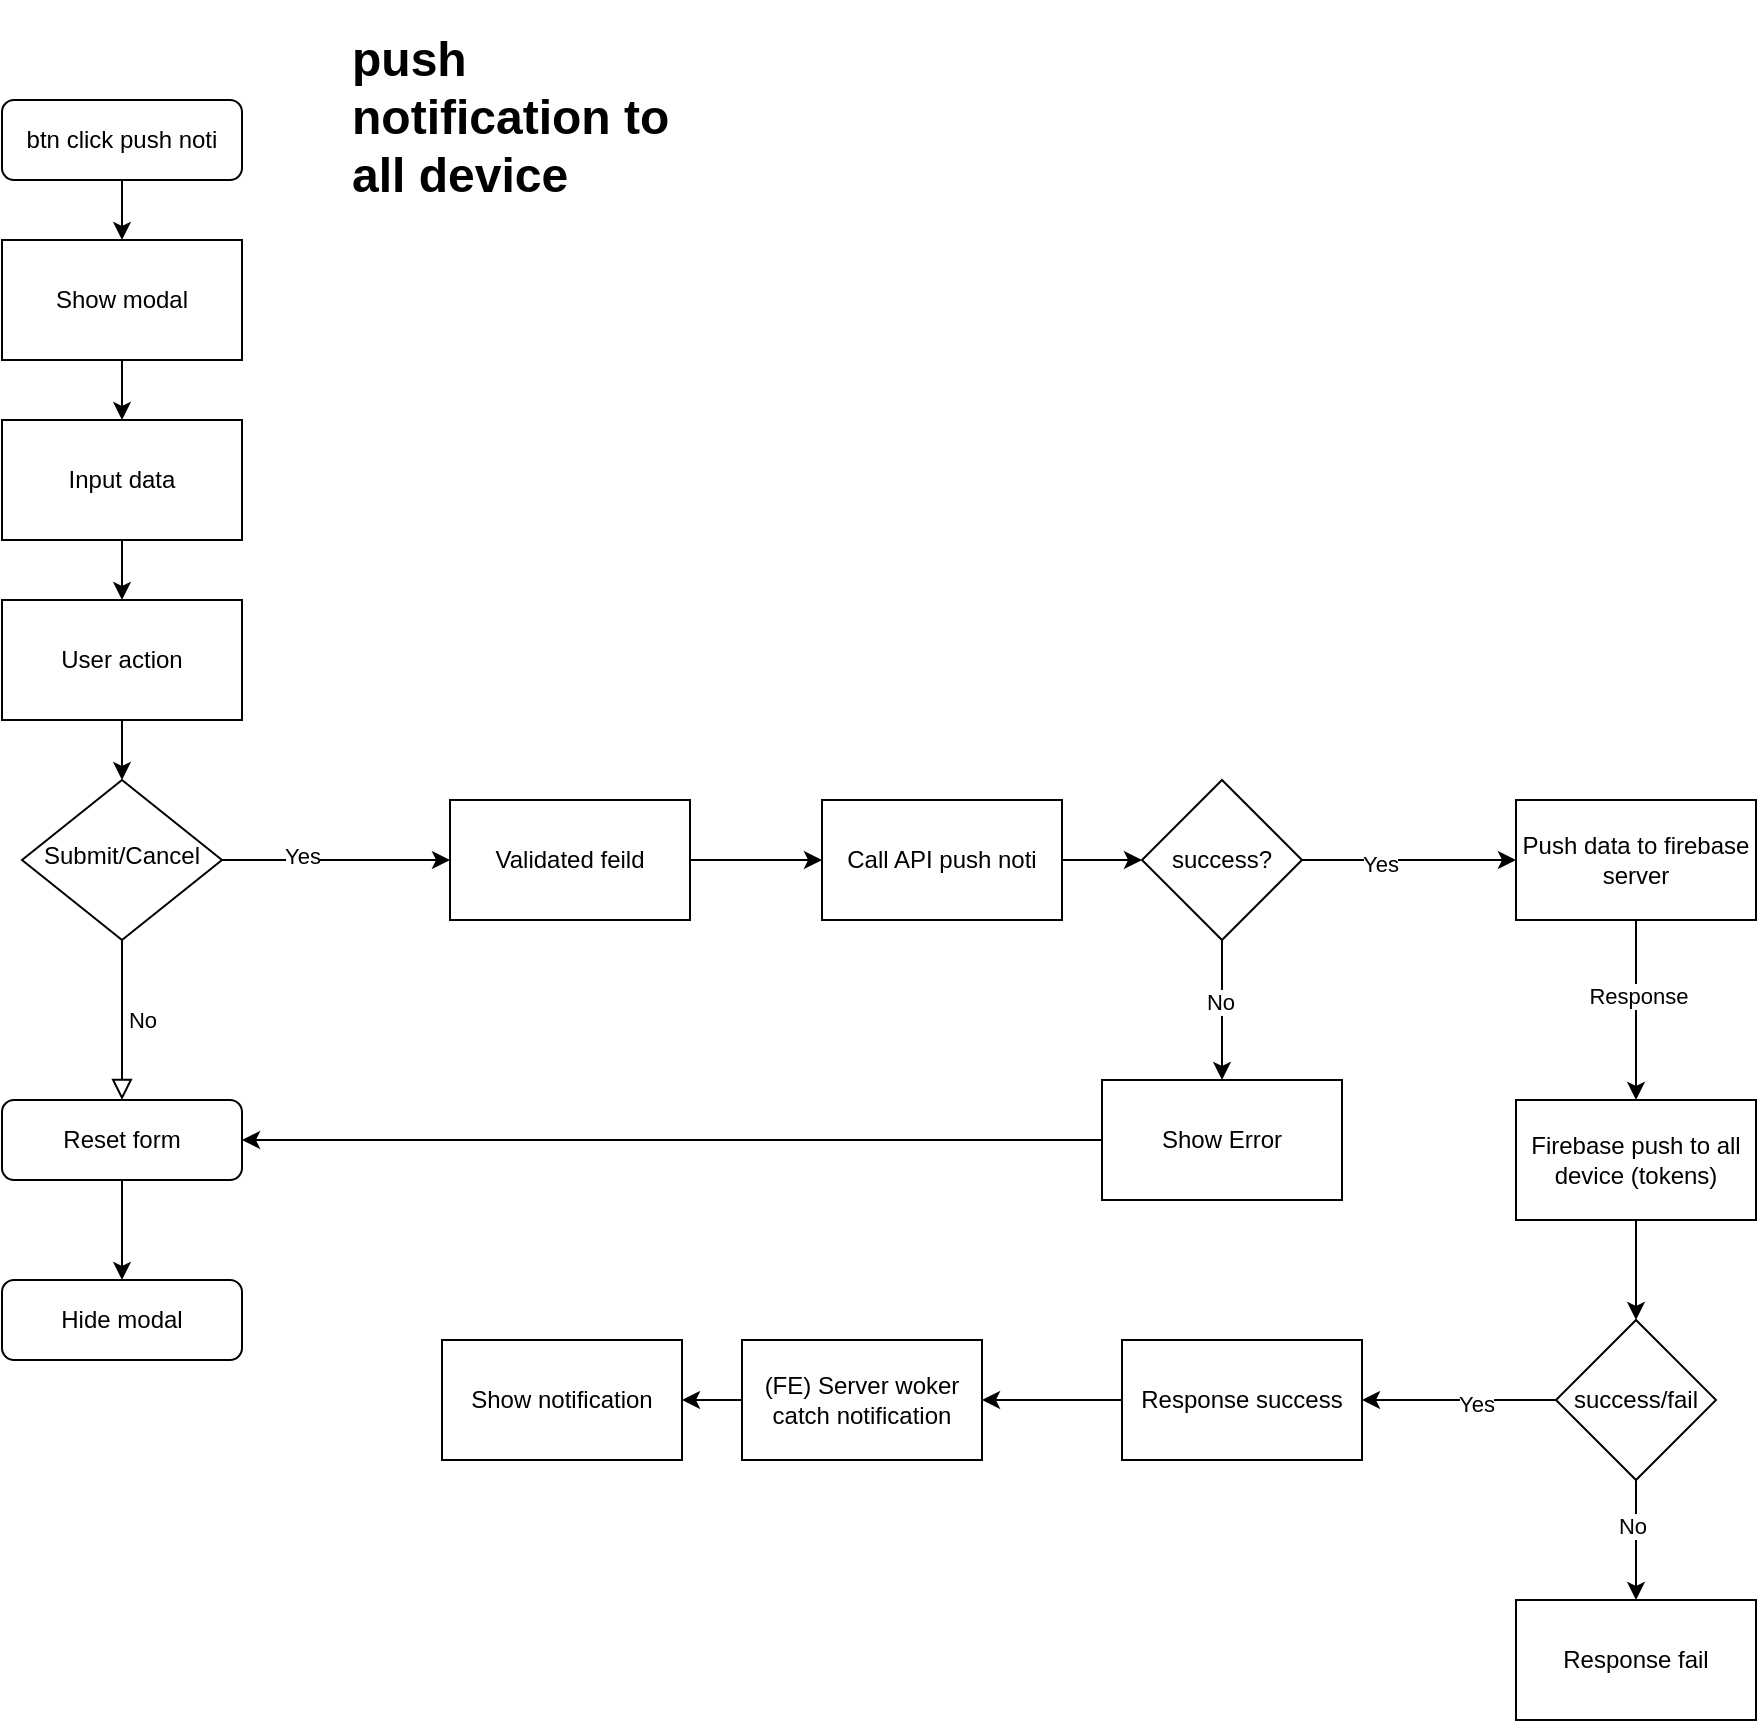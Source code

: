 <mxfile version="14.4.4" type="github">
  <diagram id="C5RBs43oDa-KdzZeNtuy" name="Page-1">
    <mxGraphModel dx="1422" dy="794" grid="1" gridSize="10" guides="1" tooltips="1" connect="1" arrows="1" fold="1" page="1" pageScale="1" pageWidth="827" pageHeight="1169" background="none" math="0" shadow="0">
      <root>
        <mxCell id="WIyWlLk6GJQsqaUBKTNV-0" />
        <mxCell id="WIyWlLk6GJQsqaUBKTNV-1" parent="WIyWlLk6GJQsqaUBKTNV-0" />
        <mxCell id="3GgUyswSTQB4f-KAUnW--2" value="" style="edgeStyle=orthogonalEdgeStyle;rounded=0;orthogonalLoop=1;jettySize=auto;html=1;" edge="1" parent="WIyWlLk6GJQsqaUBKTNV-1" source="WIyWlLk6GJQsqaUBKTNV-3" target="3GgUyswSTQB4f-KAUnW--1">
          <mxGeometry relative="1" as="geometry" />
        </mxCell>
        <mxCell id="WIyWlLk6GJQsqaUBKTNV-3" value="btn click push noti" style="rounded=1;whiteSpace=wrap;html=1;fontSize=12;glass=0;strokeWidth=1;shadow=0;" parent="WIyWlLk6GJQsqaUBKTNV-1" vertex="1">
          <mxGeometry x="70" y="60" width="120" height="40" as="geometry" />
        </mxCell>
        <mxCell id="WIyWlLk6GJQsqaUBKTNV-5" value="No" style="edgeStyle=orthogonalEdgeStyle;rounded=0;html=1;jettySize=auto;orthogonalLoop=1;fontSize=11;endArrow=block;endFill=0;endSize=8;strokeWidth=1;shadow=0;labelBackgroundColor=none;entryX=0.5;entryY=0;entryDx=0;entryDy=0;" parent="WIyWlLk6GJQsqaUBKTNV-1" source="WIyWlLk6GJQsqaUBKTNV-6" target="WIyWlLk6GJQsqaUBKTNV-7" edge="1">
          <mxGeometry y="10" relative="1" as="geometry">
            <mxPoint as="offset" />
            <mxPoint x="550" y="340" as="targetPoint" />
          </mxGeometry>
        </mxCell>
        <mxCell id="3GgUyswSTQB4f-KAUnW--45" value="" style="edgeStyle=orthogonalEdgeStyle;rounded=0;orthogonalLoop=1;jettySize=auto;html=1;" edge="1" parent="WIyWlLk6GJQsqaUBKTNV-1" source="WIyWlLk6GJQsqaUBKTNV-6" target="3GgUyswSTQB4f-KAUnW--13">
          <mxGeometry relative="1" as="geometry">
            <Array as="points">
              <mxPoint x="220" y="440" />
              <mxPoint x="220" y="440" />
            </Array>
          </mxGeometry>
        </mxCell>
        <mxCell id="3GgUyswSTQB4f-KAUnW--46" value="Yes" style="edgeLabel;html=1;align=center;verticalAlign=middle;resizable=0;points=[];" vertex="1" connectable="0" parent="3GgUyswSTQB4f-KAUnW--45">
          <mxGeometry x="-0.298" y="2" relative="1" as="geometry">
            <mxPoint as="offset" />
          </mxGeometry>
        </mxCell>
        <mxCell id="WIyWlLk6GJQsqaUBKTNV-6" value="Submit/Cancel" style="rhombus;whiteSpace=wrap;html=1;shadow=0;fontFamily=Helvetica;fontSize=12;align=center;strokeWidth=1;spacing=6;spacingTop=-4;" parent="WIyWlLk6GJQsqaUBKTNV-1" vertex="1">
          <mxGeometry x="80" y="400" width="100" height="80" as="geometry" />
        </mxCell>
        <mxCell id="3GgUyswSTQB4f-KAUnW--10" value="" style="edgeStyle=orthogonalEdgeStyle;rounded=0;orthogonalLoop=1;jettySize=auto;html=1;" edge="1" parent="WIyWlLk6GJQsqaUBKTNV-1" source="WIyWlLk6GJQsqaUBKTNV-7" target="3GgUyswSTQB4f-KAUnW--9">
          <mxGeometry relative="1" as="geometry" />
        </mxCell>
        <mxCell id="WIyWlLk6GJQsqaUBKTNV-7" value="Reset form" style="rounded=1;whiteSpace=wrap;html=1;fontSize=12;glass=0;strokeWidth=1;shadow=0;" parent="WIyWlLk6GJQsqaUBKTNV-1" vertex="1">
          <mxGeometry x="70" y="560" width="120" height="40" as="geometry" />
        </mxCell>
        <mxCell id="3GgUyswSTQB4f-KAUnW--5" value="" style="edgeStyle=orthogonalEdgeStyle;rounded=0;orthogonalLoop=1;jettySize=auto;html=1;" edge="1" parent="WIyWlLk6GJQsqaUBKTNV-1" source="3GgUyswSTQB4f-KAUnW--1" target="3GgUyswSTQB4f-KAUnW--4">
          <mxGeometry relative="1" as="geometry" />
        </mxCell>
        <mxCell id="3GgUyswSTQB4f-KAUnW--1" value="Show modal" style="rounded=0;whiteSpace=wrap;html=1;" vertex="1" parent="WIyWlLk6GJQsqaUBKTNV-1">
          <mxGeometry x="70" y="130" width="120" height="60" as="geometry" />
        </mxCell>
        <mxCell id="3GgUyswSTQB4f-KAUnW--7" value="" style="edgeStyle=orthogonalEdgeStyle;rounded=0;orthogonalLoop=1;jettySize=auto;html=1;" edge="1" parent="WIyWlLk6GJQsqaUBKTNV-1" source="3GgUyswSTQB4f-KAUnW--4" target="3GgUyswSTQB4f-KAUnW--6">
          <mxGeometry relative="1" as="geometry" />
        </mxCell>
        <mxCell id="3GgUyswSTQB4f-KAUnW--4" value="Input data" style="rounded=0;whiteSpace=wrap;html=1;" vertex="1" parent="WIyWlLk6GJQsqaUBKTNV-1">
          <mxGeometry x="70" y="220" width="120" height="60" as="geometry" />
        </mxCell>
        <mxCell id="3GgUyswSTQB4f-KAUnW--8" style="edgeStyle=orthogonalEdgeStyle;rounded=0;orthogonalLoop=1;jettySize=auto;html=1;" edge="1" parent="WIyWlLk6GJQsqaUBKTNV-1" source="3GgUyswSTQB4f-KAUnW--6" target="WIyWlLk6GJQsqaUBKTNV-6">
          <mxGeometry relative="1" as="geometry" />
        </mxCell>
        <mxCell id="3GgUyswSTQB4f-KAUnW--6" value="User action" style="rounded=0;whiteSpace=wrap;html=1;" vertex="1" parent="WIyWlLk6GJQsqaUBKTNV-1">
          <mxGeometry x="70" y="310" width="120" height="60" as="geometry" />
        </mxCell>
        <mxCell id="3GgUyswSTQB4f-KAUnW--9" value="Hide modal" style="rounded=1;whiteSpace=wrap;html=1;fontSize=12;glass=0;strokeWidth=1;shadow=0;" vertex="1" parent="WIyWlLk6GJQsqaUBKTNV-1">
          <mxGeometry x="70" y="650" width="120" height="40" as="geometry" />
        </mxCell>
        <mxCell id="3GgUyswSTQB4f-KAUnW--12" value="&lt;h1&gt;push notification to all device&lt;/h1&gt;&lt;div&gt;&lt;br&gt;&lt;/div&gt;" style="text;html=1;strokeColor=none;fillColor=none;spacing=5;spacingTop=-20;whiteSpace=wrap;overflow=hidden;rounded=0;" vertex="1" parent="WIyWlLk6GJQsqaUBKTNV-1">
          <mxGeometry x="240" y="20" width="190" height="120" as="geometry" />
        </mxCell>
        <mxCell id="3GgUyswSTQB4f-KAUnW--16" value="" style="edgeStyle=orthogonalEdgeStyle;rounded=0;orthogonalLoop=1;jettySize=auto;html=1;" edge="1" parent="WIyWlLk6GJQsqaUBKTNV-1" source="3GgUyswSTQB4f-KAUnW--13" target="3GgUyswSTQB4f-KAUnW--15">
          <mxGeometry relative="1" as="geometry" />
        </mxCell>
        <mxCell id="3GgUyswSTQB4f-KAUnW--13" value="Validated feild" style="rounded=0;whiteSpace=wrap;html=1;" vertex="1" parent="WIyWlLk6GJQsqaUBKTNV-1">
          <mxGeometry x="294" y="410" width="120" height="60" as="geometry" />
        </mxCell>
        <mxCell id="3GgUyswSTQB4f-KAUnW--30" value="" style="edgeStyle=orthogonalEdgeStyle;rounded=0;orthogonalLoop=1;jettySize=auto;html=1;" edge="1" parent="WIyWlLk6GJQsqaUBKTNV-1" source="3GgUyswSTQB4f-KAUnW--15" target="3GgUyswSTQB4f-KAUnW--29">
          <mxGeometry relative="1" as="geometry" />
        </mxCell>
        <mxCell id="3GgUyswSTQB4f-KAUnW--15" value="Call API push noti" style="whiteSpace=wrap;html=1;rounded=0;" vertex="1" parent="WIyWlLk6GJQsqaUBKTNV-1">
          <mxGeometry x="480" y="410" width="120" height="60" as="geometry" />
        </mxCell>
        <mxCell id="3GgUyswSTQB4f-KAUnW--20" value="" style="edgeStyle=orthogonalEdgeStyle;rounded=0;orthogonalLoop=1;jettySize=auto;html=1;" edge="1" parent="WIyWlLk6GJQsqaUBKTNV-1" source="3GgUyswSTQB4f-KAUnW--17" target="3GgUyswSTQB4f-KAUnW--19">
          <mxGeometry relative="1" as="geometry" />
        </mxCell>
        <mxCell id="3GgUyswSTQB4f-KAUnW--38" value="Response" style="edgeLabel;html=1;align=center;verticalAlign=middle;resizable=0;points=[];" vertex="1" connectable="0" parent="3GgUyswSTQB4f-KAUnW--20">
          <mxGeometry x="-0.171" y="1" relative="1" as="geometry">
            <mxPoint as="offset" />
          </mxGeometry>
        </mxCell>
        <mxCell id="3GgUyswSTQB4f-KAUnW--17" value="Push data to firebase server" style="whiteSpace=wrap;html=1;rounded=0;" vertex="1" parent="WIyWlLk6GJQsqaUBKTNV-1">
          <mxGeometry x="827" y="410" width="120" height="60" as="geometry" />
        </mxCell>
        <mxCell id="3GgUyswSTQB4f-KAUnW--22" value="" style="edgeStyle=orthogonalEdgeStyle;rounded=0;orthogonalLoop=1;jettySize=auto;html=1;" edge="1" parent="WIyWlLk6GJQsqaUBKTNV-1" source="3GgUyswSTQB4f-KAUnW--19" target="3GgUyswSTQB4f-KAUnW--21">
          <mxGeometry relative="1" as="geometry" />
        </mxCell>
        <mxCell id="3GgUyswSTQB4f-KAUnW--19" value="Firebase push to all device (tokens)" style="whiteSpace=wrap;html=1;rounded=0;" vertex="1" parent="WIyWlLk6GJQsqaUBKTNV-1">
          <mxGeometry x="827" y="560" width="120" height="60" as="geometry" />
        </mxCell>
        <mxCell id="3GgUyswSTQB4f-KAUnW--40" value="" style="edgeStyle=orthogonalEdgeStyle;rounded=0;orthogonalLoop=1;jettySize=auto;html=1;" edge="1" parent="WIyWlLk6GJQsqaUBKTNV-1" source="3GgUyswSTQB4f-KAUnW--21" target="3GgUyswSTQB4f-KAUnW--39">
          <mxGeometry relative="1" as="geometry" />
        </mxCell>
        <mxCell id="3GgUyswSTQB4f-KAUnW--41" value="Yes" style="edgeLabel;html=1;align=center;verticalAlign=middle;resizable=0;points=[];" vertex="1" connectable="0" parent="3GgUyswSTQB4f-KAUnW--40">
          <mxGeometry x="-0.165" y="2" relative="1" as="geometry">
            <mxPoint as="offset" />
          </mxGeometry>
        </mxCell>
        <mxCell id="3GgUyswSTQB4f-KAUnW--43" value="" style="edgeStyle=orthogonalEdgeStyle;rounded=0;orthogonalLoop=1;jettySize=auto;html=1;" edge="1" parent="WIyWlLk6GJQsqaUBKTNV-1" source="3GgUyswSTQB4f-KAUnW--21" target="3GgUyswSTQB4f-KAUnW--42">
          <mxGeometry relative="1" as="geometry" />
        </mxCell>
        <mxCell id="3GgUyswSTQB4f-KAUnW--44" value="No" style="edgeLabel;html=1;align=center;verticalAlign=middle;resizable=0;points=[];" vertex="1" connectable="0" parent="3GgUyswSTQB4f-KAUnW--43">
          <mxGeometry x="-0.244" y="-2" relative="1" as="geometry">
            <mxPoint as="offset" />
          </mxGeometry>
        </mxCell>
        <mxCell id="3GgUyswSTQB4f-KAUnW--21" value="success/fail" style="rhombus;whiteSpace=wrap;html=1;rounded=0;" vertex="1" parent="WIyWlLk6GJQsqaUBKTNV-1">
          <mxGeometry x="847" y="670" width="80" height="80" as="geometry" />
        </mxCell>
        <mxCell id="3GgUyswSTQB4f-KAUnW--32" value="" style="edgeStyle=orthogonalEdgeStyle;rounded=0;orthogonalLoop=1;jettySize=auto;html=1;entryX=0.5;entryY=0;entryDx=0;entryDy=0;" edge="1" parent="WIyWlLk6GJQsqaUBKTNV-1" source="3GgUyswSTQB4f-KAUnW--29" target="3GgUyswSTQB4f-KAUnW--31">
          <mxGeometry relative="1" as="geometry">
            <Array as="points">
              <mxPoint x="680" y="530" />
              <mxPoint x="680" y="530" />
            </Array>
          </mxGeometry>
        </mxCell>
        <mxCell id="3GgUyswSTQB4f-KAUnW--34" value="No" style="edgeLabel;html=1;align=center;verticalAlign=middle;resizable=0;points=[];" vertex="1" connectable="0" parent="3GgUyswSTQB4f-KAUnW--32">
          <mxGeometry x="-0.127" y="-1" relative="1" as="geometry">
            <mxPoint as="offset" />
          </mxGeometry>
        </mxCell>
        <mxCell id="3GgUyswSTQB4f-KAUnW--36" value="" style="edgeStyle=orthogonalEdgeStyle;rounded=0;orthogonalLoop=1;jettySize=auto;html=1;" edge="1" parent="WIyWlLk6GJQsqaUBKTNV-1" source="3GgUyswSTQB4f-KAUnW--29" target="3GgUyswSTQB4f-KAUnW--17">
          <mxGeometry relative="1" as="geometry">
            <mxPoint x="640" y="545" as="targetPoint" />
          </mxGeometry>
        </mxCell>
        <mxCell id="3GgUyswSTQB4f-KAUnW--37" value="Yes" style="edgeLabel;html=1;align=center;verticalAlign=middle;resizable=0;points=[];" vertex="1" connectable="0" parent="3GgUyswSTQB4f-KAUnW--36">
          <mxGeometry x="-0.271" y="-2" relative="1" as="geometry">
            <mxPoint as="offset" />
          </mxGeometry>
        </mxCell>
        <mxCell id="3GgUyswSTQB4f-KAUnW--29" value="success?" style="rhombus;whiteSpace=wrap;html=1;rounded=0;" vertex="1" parent="WIyWlLk6GJQsqaUBKTNV-1">
          <mxGeometry x="640" y="400" width="80" height="80" as="geometry" />
        </mxCell>
        <mxCell id="3GgUyswSTQB4f-KAUnW--33" style="edgeStyle=orthogonalEdgeStyle;rounded=0;orthogonalLoop=1;jettySize=auto;html=1;entryX=1;entryY=0.5;entryDx=0;entryDy=0;" edge="1" parent="WIyWlLk6GJQsqaUBKTNV-1" source="3GgUyswSTQB4f-KAUnW--31" target="WIyWlLk6GJQsqaUBKTNV-7">
          <mxGeometry relative="1" as="geometry">
            <mxPoint x="130" y="530" as="targetPoint" />
          </mxGeometry>
        </mxCell>
        <mxCell id="3GgUyswSTQB4f-KAUnW--31" value="Show Error" style="whiteSpace=wrap;html=1;rounded=0;" vertex="1" parent="WIyWlLk6GJQsqaUBKTNV-1">
          <mxGeometry x="620" y="550" width="120" height="60" as="geometry" />
        </mxCell>
        <mxCell id="3GgUyswSTQB4f-KAUnW--48" value="" style="edgeStyle=orthogonalEdgeStyle;rounded=0;orthogonalLoop=1;jettySize=auto;html=1;" edge="1" parent="WIyWlLk6GJQsqaUBKTNV-1" source="3GgUyswSTQB4f-KAUnW--39" target="3GgUyswSTQB4f-KAUnW--47">
          <mxGeometry relative="1" as="geometry" />
        </mxCell>
        <mxCell id="3GgUyswSTQB4f-KAUnW--39" value="Response success" style="whiteSpace=wrap;html=1;rounded=0;" vertex="1" parent="WIyWlLk6GJQsqaUBKTNV-1">
          <mxGeometry x="630" y="680" width="120" height="60" as="geometry" />
        </mxCell>
        <mxCell id="3GgUyswSTQB4f-KAUnW--42" value="Response fail" style="whiteSpace=wrap;html=1;rounded=0;" vertex="1" parent="WIyWlLk6GJQsqaUBKTNV-1">
          <mxGeometry x="827" y="810" width="120" height="60" as="geometry" />
        </mxCell>
        <mxCell id="3GgUyswSTQB4f-KAUnW--50" value="" style="edgeStyle=orthogonalEdgeStyle;rounded=0;orthogonalLoop=1;jettySize=auto;html=1;" edge="1" parent="WIyWlLk6GJQsqaUBKTNV-1" source="3GgUyswSTQB4f-KAUnW--47" target="3GgUyswSTQB4f-KAUnW--49">
          <mxGeometry relative="1" as="geometry" />
        </mxCell>
        <mxCell id="3GgUyswSTQB4f-KAUnW--47" value="(FE) Server woker catch notification" style="whiteSpace=wrap;html=1;rounded=0;" vertex="1" parent="WIyWlLk6GJQsqaUBKTNV-1">
          <mxGeometry x="440" y="680" width="120" height="60" as="geometry" />
        </mxCell>
        <mxCell id="3GgUyswSTQB4f-KAUnW--49" value="Show notification" style="whiteSpace=wrap;html=1;rounded=0;" vertex="1" parent="WIyWlLk6GJQsqaUBKTNV-1">
          <mxGeometry x="290" y="680" width="120" height="60" as="geometry" />
        </mxCell>
      </root>
    </mxGraphModel>
  </diagram>
</mxfile>
